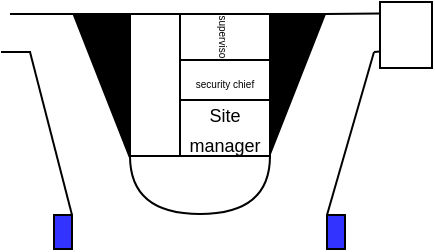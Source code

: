 <mxfile version="13.9.2" type="github">
  <diagram id="YNwttTUjVjMDM1bjcJ96" name="Page-1">
    <mxGraphModel dx="268" dy="148" grid="1" gridSize="1" guides="1" tooltips="1" connect="1" arrows="1" fold="1" page="1" pageScale="1" pageWidth="827" pageHeight="1169" math="0" shadow="0">
      <root>
        <mxCell id="0" />
        <mxCell id="1" parent="0" />
        <mxCell id="rlLokBMwU659o909w6AD-5" value="" style="shape=or;whiteSpace=wrap;html=1;rotation=90;" vertex="1" parent="1">
          <mxGeometry x="346.5" y="445.5" width="29" height="70" as="geometry" />
        </mxCell>
        <mxCell id="rlLokBMwU659o909w6AD-6" value="" style="rounded=0;whiteSpace=wrap;html=1;rotation=90;" vertex="1" parent="1">
          <mxGeometry x="325.5" y="395.5" width="71" height="70" as="geometry" />
        </mxCell>
        <mxCell id="rlLokBMwU659o909w6AD-7" value="&lt;span style=&quot;line-height: 120%&quot;&gt;&lt;font style=&quot;font-size: 5px&quot;&gt;supervisor&lt;/font&gt;&lt;/span&gt;" style="rounded=0;whiteSpace=wrap;html=1;rotation=90;" vertex="1" parent="1">
          <mxGeometry x="361.75" y="384.25" width="23.5" height="45" as="geometry" />
        </mxCell>
        <mxCell id="rlLokBMwU659o909w6AD-8" value="&lt;span style=&quot;font-size: 5px&quot;&gt;security chief&lt;br&gt;&lt;/span&gt;" style="rounded=0;whiteSpace=wrap;html=1;" vertex="1" parent="1">
          <mxGeometry x="351" y="418" width="45" height="20" as="geometry" />
        </mxCell>
        <mxCell id="rlLokBMwU659o909w6AD-9" value="&lt;font style=&quot;font-size: 9px&quot;&gt;Site manager&lt;/font&gt;" style="rounded=0;whiteSpace=wrap;html=1;" vertex="1" parent="1">
          <mxGeometry x="351" y="438" width="45" height="28" as="geometry" />
        </mxCell>
        <mxCell id="rlLokBMwU659o909w6AD-10" value="" style="verticalLabelPosition=bottom;verticalAlign=top;html=1;shape=mxgraph.basic.orthogonal_triangle;rotation=90;fillColor=#000000;" vertex="1" parent="1">
          <mxGeometry x="374.75" y="416.25" width="70" height="27.5" as="geometry" />
        </mxCell>
        <mxCell id="rlLokBMwU659o909w6AD-13" value="" style="verticalLabelPosition=bottom;verticalAlign=top;html=1;shape=mxgraph.basic.orthogonal_triangle;rotation=90;fillColor=#000000;flipV=1;" vertex="1" parent="1">
          <mxGeometry x="276.5" y="416.25" width="70" height="27.5" as="geometry" />
        </mxCell>
        <mxCell id="rlLokBMwU659o909w6AD-16" value="" style="endArrow=none;html=1;exitX=0;exitY=1;exitDx=0;exitDy=0;" edge="1" parent="1" source="rlLokBMwU659o909w6AD-23">
          <mxGeometry width="50" height="50" relative="1" as="geometry">
            <mxPoint x="424" y="495" as="sourcePoint" />
            <mxPoint x="448" y="414" as="targetPoint" />
          </mxGeometry>
        </mxCell>
        <mxCell id="rlLokBMwU659o909w6AD-19" value="" style="endArrow=none;html=1;exitX=0;exitY=0.75;exitDx=0;exitDy=0;" edge="1" parent="1" source="rlLokBMwU659o909w6AD-30">
          <mxGeometry width="50" height="50" relative="1" as="geometry">
            <mxPoint x="456" y="414" as="sourcePoint" />
            <mxPoint x="448" y="414" as="targetPoint" />
          </mxGeometry>
        </mxCell>
        <mxCell id="rlLokBMwU659o909w6AD-21" value="" style="endArrow=none;html=1;exitX=0.013;exitY=0.174;exitDx=0;exitDy=0;exitPerimeter=0;entryX=0;entryY=0;entryDx=0;entryDy=0;entryPerimeter=0;" edge="1" parent="1" source="rlLokBMwU659o909w6AD-30" target="rlLokBMwU659o909w6AD-10">
          <mxGeometry width="50" height="50" relative="1" as="geometry">
            <mxPoint x="455" y="395" as="sourcePoint" />
            <mxPoint x="425" y="396" as="targetPoint" />
          </mxGeometry>
        </mxCell>
        <mxCell id="rlLokBMwU659o909w6AD-23" value="" style="rounded=0;whiteSpace=wrap;html=1;rotation=90;fillColor=#3333FF;" vertex="1" parent="1">
          <mxGeometry x="420.5" y="499.5" width="17" height="9" as="geometry" />
        </mxCell>
        <mxCell id="rlLokBMwU659o909w6AD-27" value="" style="endArrow=none;html=1;entryX=0;entryY=0;entryDx=0;entryDy=0;entryPerimeter=0;" edge="1" parent="1">
          <mxGeometry width="50" height="50" relative="1" as="geometry">
            <mxPoint x="297.5" y="395" as="sourcePoint" />
            <mxPoint x="266" y="395" as="targetPoint" />
          </mxGeometry>
        </mxCell>
        <mxCell id="rlLokBMwU659o909w6AD-25" value="" style="endArrow=none;html=1;exitX=0;exitY=0;exitDx=0;exitDy=0;" edge="1" parent="1" source="rlLokBMwU659o909w6AD-28">
          <mxGeometry x="244" y="390" width="50" height="50" as="geometry">
            <mxPoint x="296" y="497" as="sourcePoint" />
            <mxPoint x="276" y="414" as="targetPoint" />
          </mxGeometry>
        </mxCell>
        <mxCell id="rlLokBMwU659o909w6AD-26" value="" style="endArrow=none;html=1;" edge="1" parent="1">
          <mxGeometry x="237" y="395" width="50" height="50" as="geometry">
            <mxPoint x="276.5" y="414" as="sourcePoint" />
            <mxPoint x="261.5" y="414" as="targetPoint" />
          </mxGeometry>
        </mxCell>
        <mxCell id="rlLokBMwU659o909w6AD-28" value="" style="rounded=0;whiteSpace=wrap;html=1;rotation=90;fillColor=#3333FF;" vertex="1" parent="1">
          <mxGeometry x="284" y="499.5" width="17" height="9" as="geometry" />
        </mxCell>
        <mxCell id="rlLokBMwU659o909w6AD-30" value="" style="rounded=0;whiteSpace=wrap;html=1;fillColor=#FFFFFF;sketch=0;shadow=0;glass=0;metaEdit=0;deletable=1;" vertex="1" parent="1">
          <mxGeometry x="451" y="389" width="26" height="33" as="geometry" />
        </mxCell>
      </root>
    </mxGraphModel>
  </diagram>
</mxfile>
